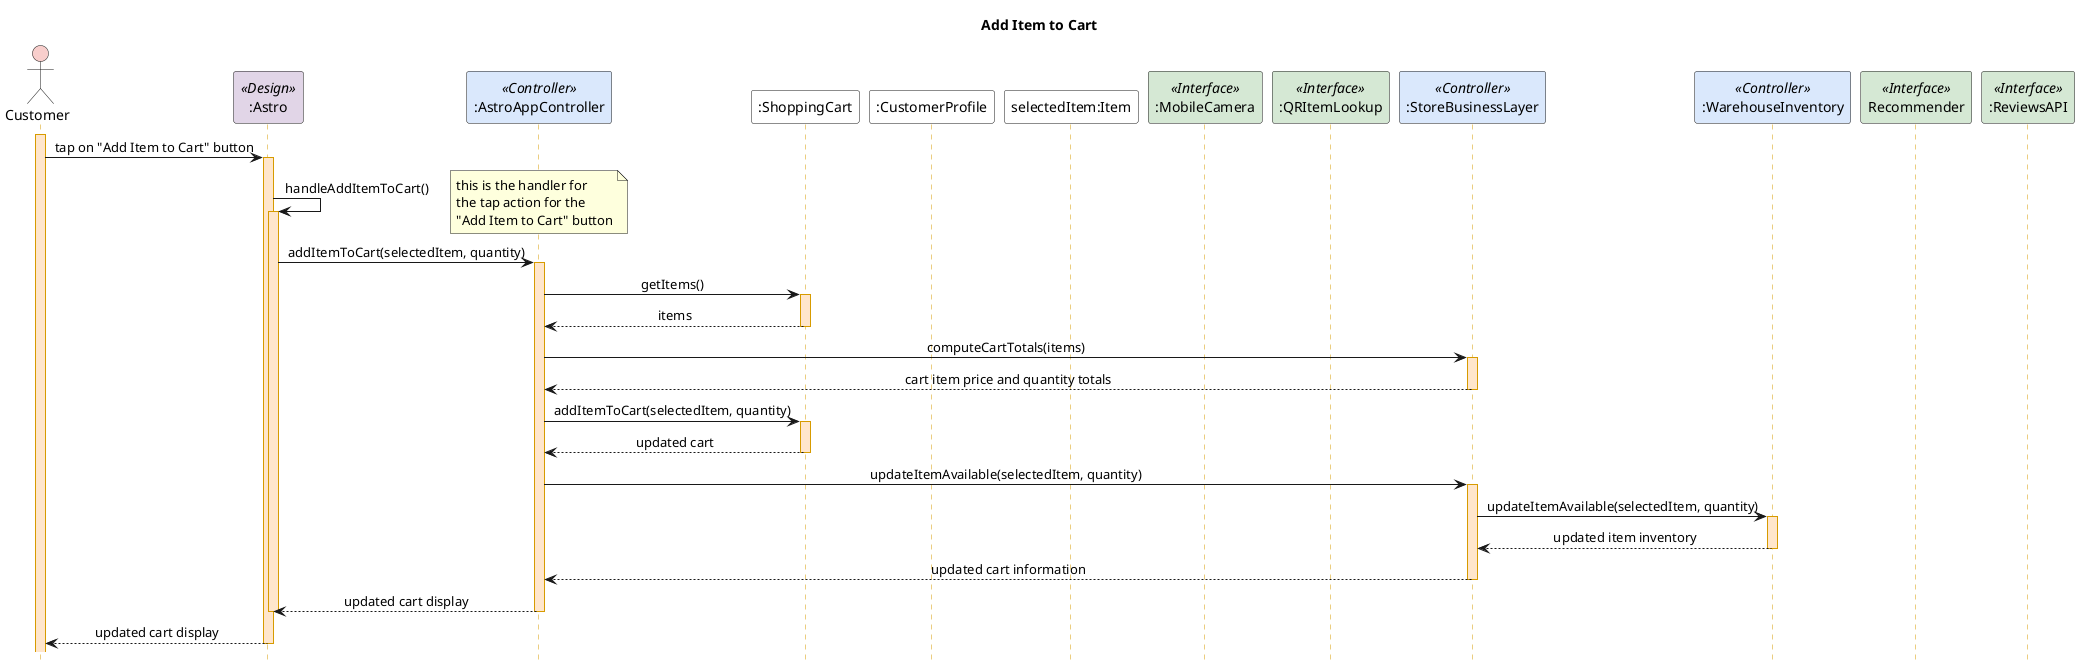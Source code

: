 @startuml
'https://plantuml.com/sequence-diagram
title Add Item to Cart
hide footbox
skinparam sequenceMessageAlign center
skinparam sequence {
LifeLineBorderColor #D79B00
LifeLineBackgroundColor #FFE6CC
}
actor Customer as customer #F8CECC
participant ":Astro" as astro <<Design>> #E1D5E7
participant ":AstroAppController" as appController <<Controller>> #DAE8FC
participant ":ShoppingCart" as cart #FFFFFF
participant ":CustomerProfile" as profile #FFFFFF
participant "selectedItem:Item" as selectedItem #FFFFFF
participant ":MobileCamera" as camera <<Interface>> #D5E8D4
participant ":QRItemLookup" as qrLookup <<Interface>> #D5E8D4
participant ":StoreBusinessLayer" as store <<Controller>> #DAE8FC
participant ":WarehouseInventory" as warehouse <<Controller>> #DAE8FC
participant "Recommender" as recommender <<Interface>>#D5E8D4
participant ":ReviewsAPI" as reviewsApi <<Interface>> #D5E8D4
'autonumber
autoactivate On
activate customer
customer -> astro: tap on "Add Item to Cart" button
astro -> astro: handleAddItemToCart()
note right
this is the handler for
the tap action for the
"Add Item to Cart" button
end note
astro -> appController: addItemToCart(selectedItem, quantity)
appController -> cart: getItems()
return items
appController -> store: computeCartTotals(items)
return cart item price and quantity totals
appController -> cart: addItemToCart(selectedItem, quantity)
return updated cart
appController -> store: updateItemAvailable(selectedItem, quantity)
store -> warehouse: updateItemAvailable(selectedItem, quantity)
return updated item inventory
return updated cart information
return updated cart display
deactivate
return updated cart display
@enduml